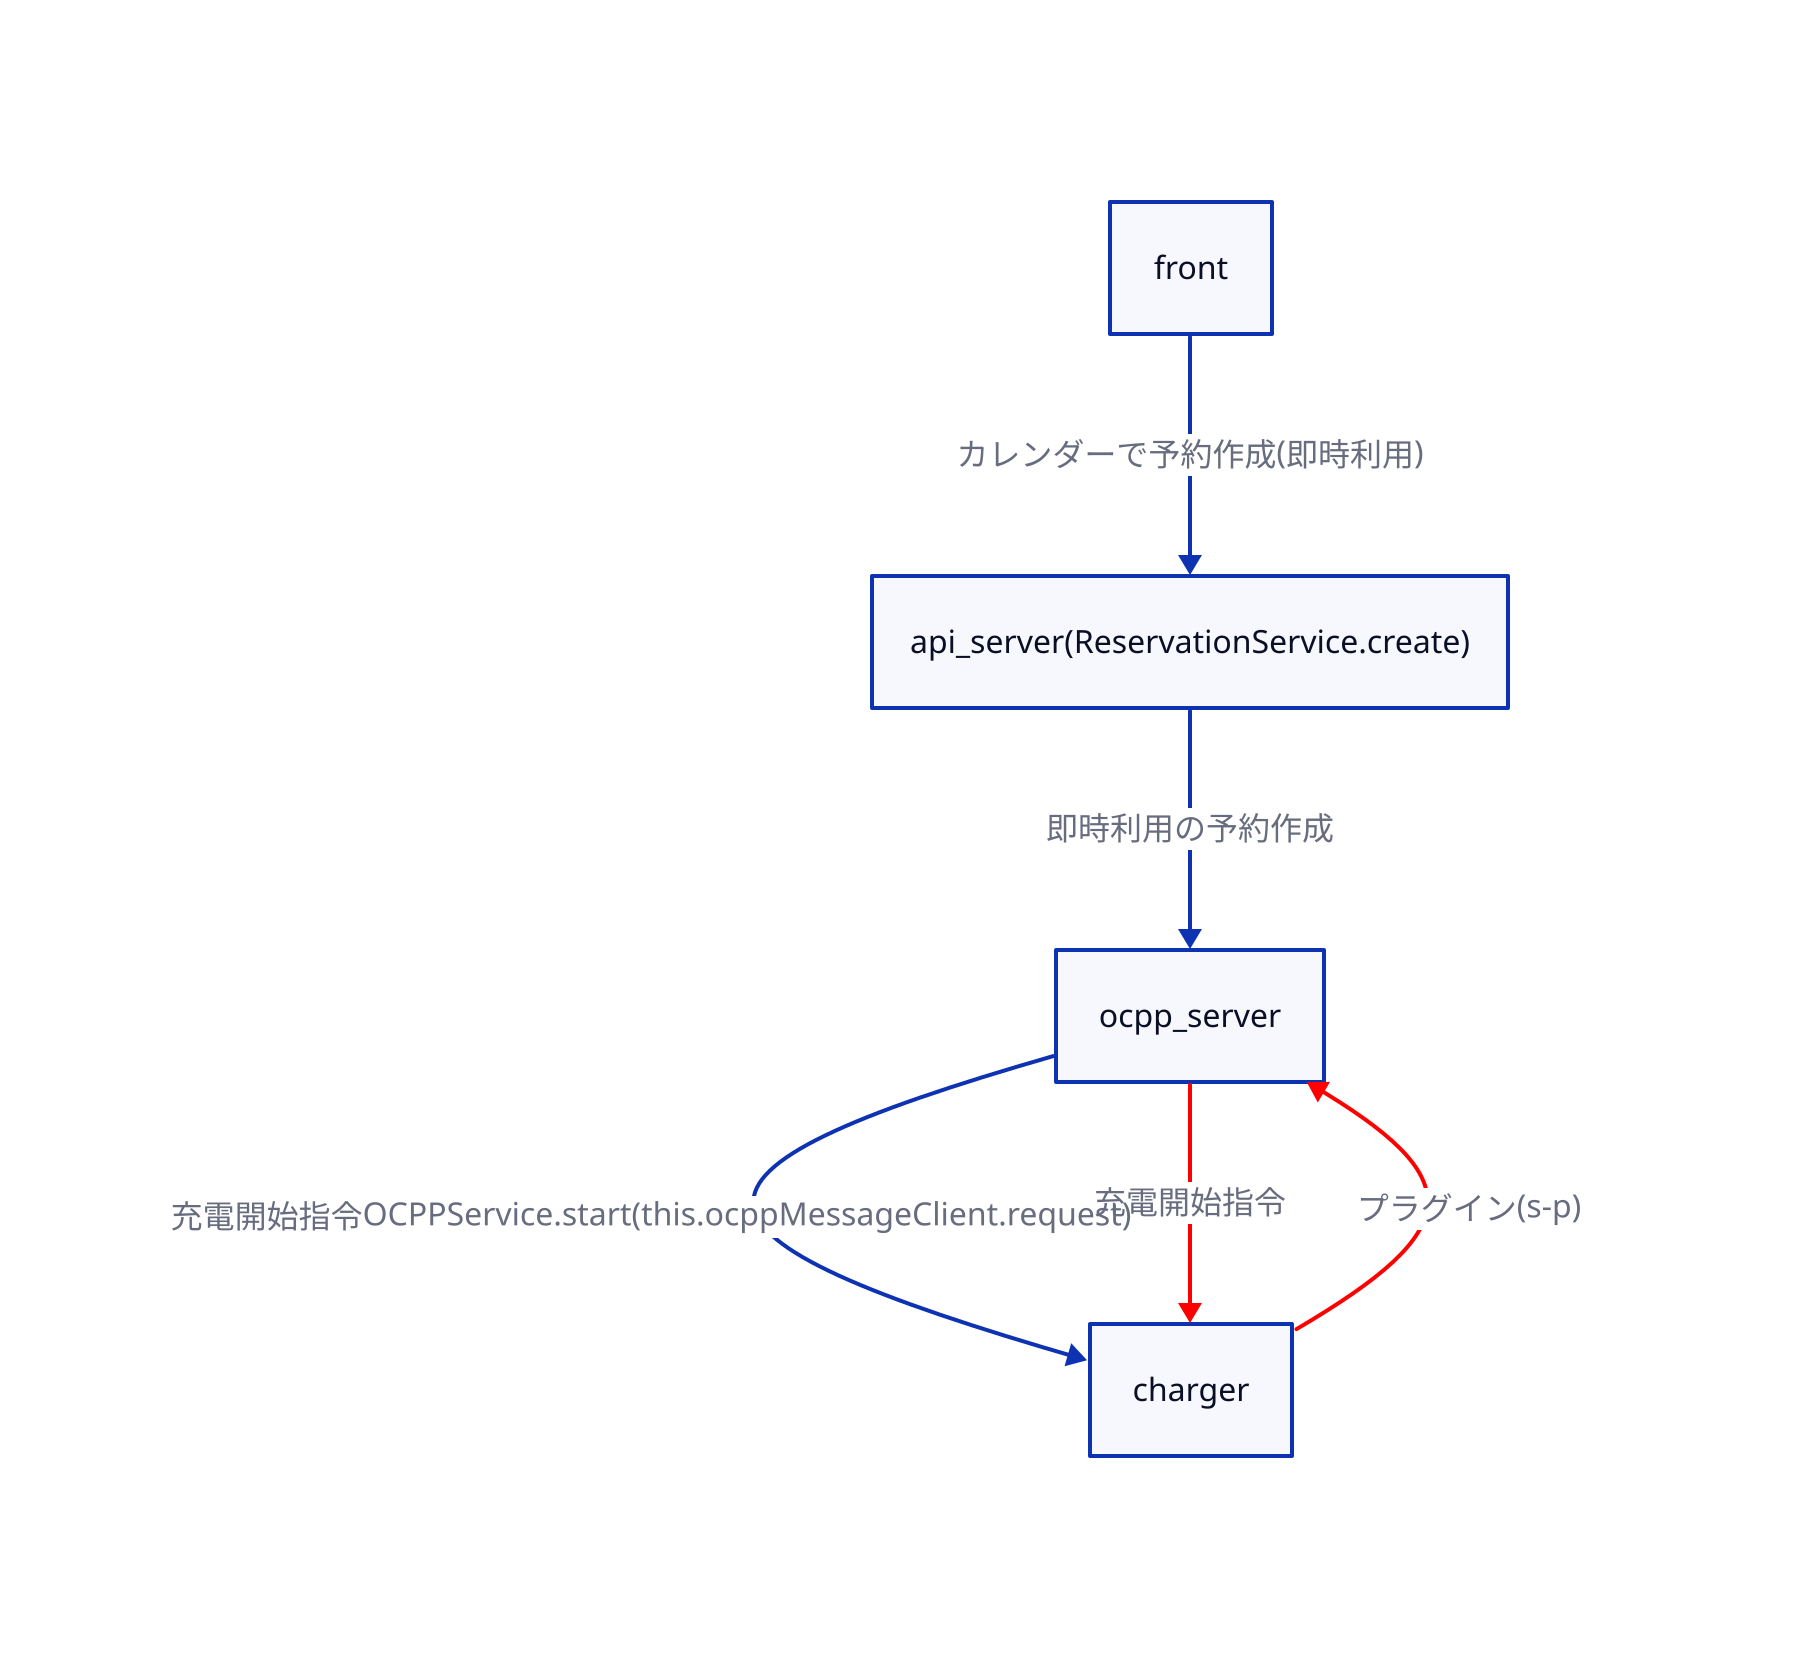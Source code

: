 api_server: api_server(ReservationService.create)

front -> api_server: カレンダーで予約作成(即時利用)
api_server -> ocpp_server: 即時利用の予約作成
ocpp_server -> charger: 充電開始指令OCPPService.start(this.ocppMessageClient.request)

charger -> ocpp_server: プラグイン(s-p) {
  style.stroke: red
}
charger <- ocpp_server: 充電開始指令 {
  style.stroke: red
}
